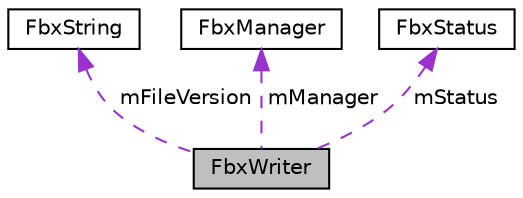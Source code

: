 digraph "FbxWriter"
{
  edge [fontname="Helvetica",fontsize="10",labelfontname="Helvetica",labelfontsize="10"];
  node [fontname="Helvetica",fontsize="10",shape=record];
  Node5 [label="FbxWriter",height=0.2,width=0.4,color="black", fillcolor="grey75", style="filled", fontcolor="black"];
  Node6 -> Node5 [dir="back",color="darkorchid3",fontsize="10",style="dashed",label=" mFileVersion" ,fontname="Helvetica"];
  Node6 [label="FbxString",height=0.2,width=0.4,color="black", fillcolor="white", style="filled",URL="$class_fbx_string.html"];
  Node7 -> Node5 [dir="back",color="darkorchid3",fontsize="10",style="dashed",label=" mManager" ,fontname="Helvetica"];
  Node7 [label="FbxManager",height=0.2,width=0.4,color="black", fillcolor="white", style="filled",URL="$class_fbx_manager.html"];
  Node8 -> Node5 [dir="back",color="darkorchid3",fontsize="10",style="dashed",label=" mStatus" ,fontname="Helvetica"];
  Node8 [label="FbxStatus",height=0.2,width=0.4,color="black", fillcolor="white", style="filled",URL="$class_fbx_status.html"];
}
